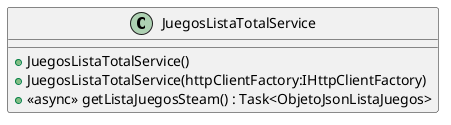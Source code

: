 @startuml
class JuegosListaTotalService {
    + JuegosListaTotalService()
    + JuegosListaTotalService(httpClientFactory:IHttpClientFactory)
    + <<async>> getListaJuegosSteam() : Task<ObjetoJsonListaJuegos>
}
@enduml
